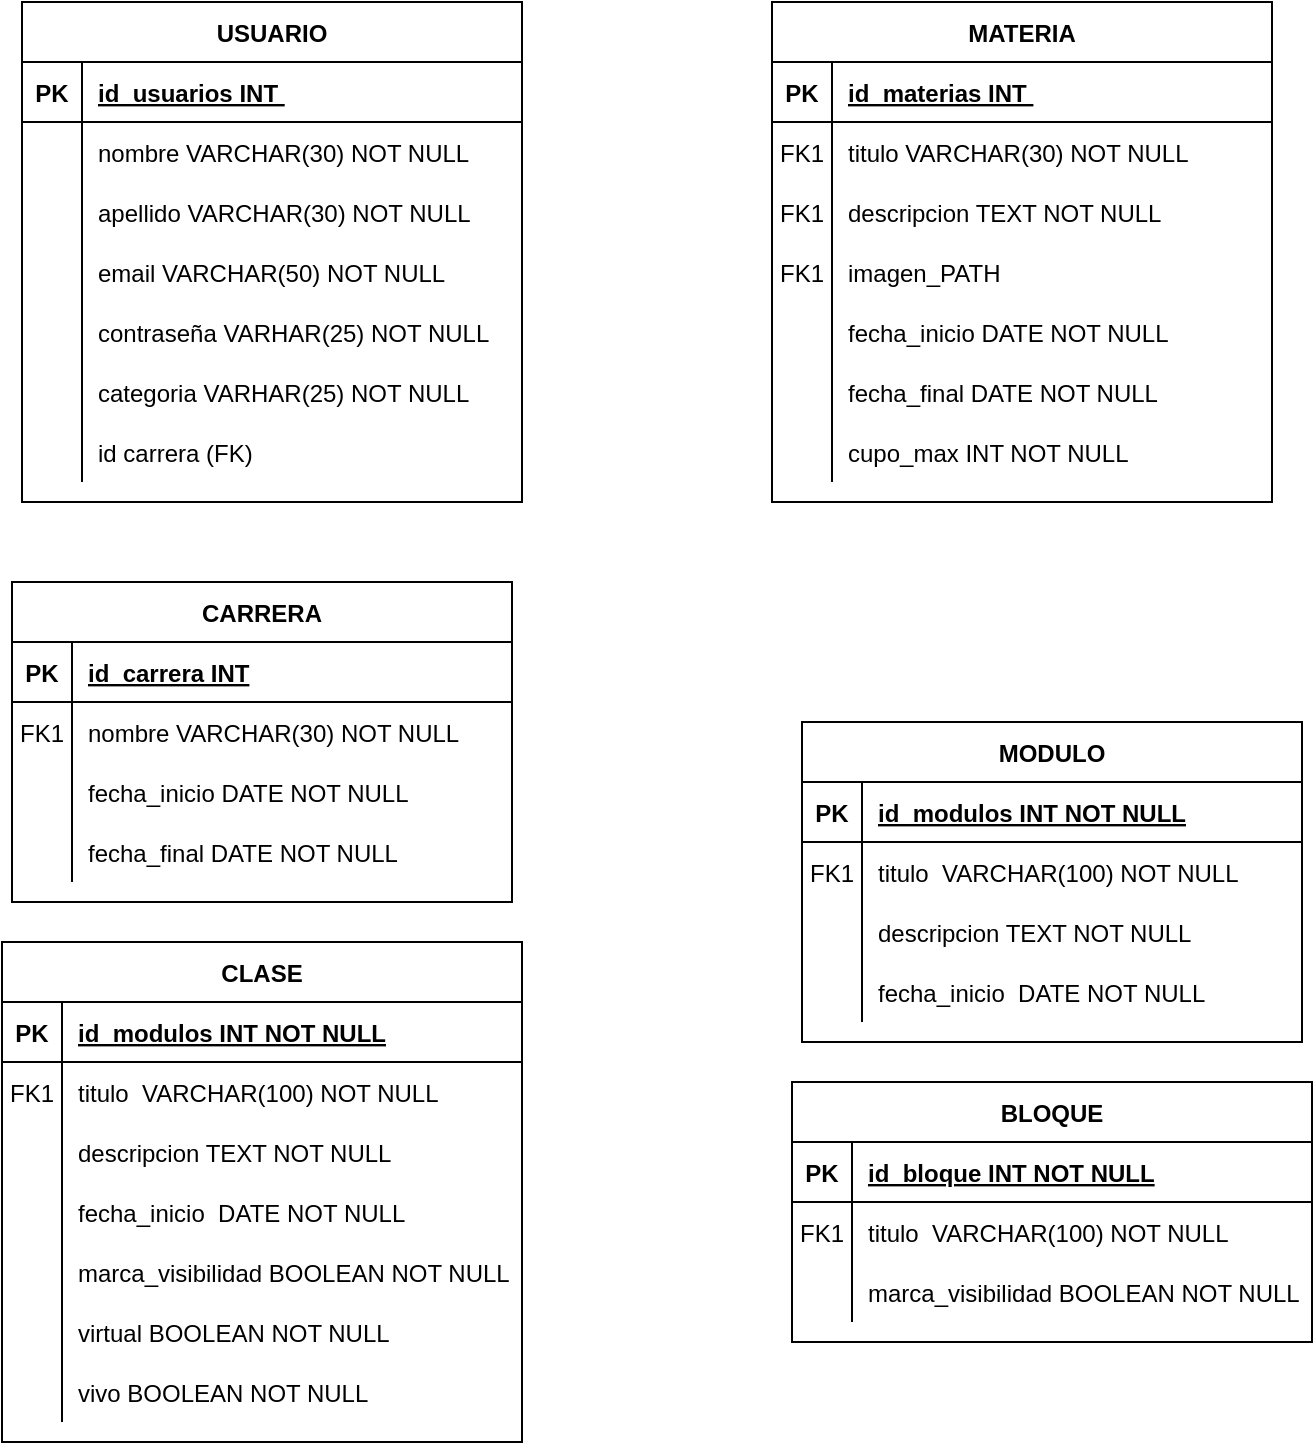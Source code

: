 <mxfile version="14.5.1" type="device"><diagram id="R2lEEEUBdFMjLlhIrx00" name="Page-1"><mxGraphModel dx="806" dy="507" grid="1" gridSize="10" guides="1" tooltips="1" connect="1" arrows="1" fold="1" page="1" pageScale="1" pageWidth="850" pageHeight="1100" math="0" shadow="0" extFonts="Permanent Marker^https://fonts.googleapis.com/css?family=Permanent+Marker"><root><mxCell id="0"/><mxCell id="1" parent="0"/><mxCell id="C-vyLk0tnHw3VtMMgP7b-2" value="MODULO" style="shape=table;startSize=30;container=1;collapsible=1;childLayout=tableLayout;fixedRows=1;rowLines=0;fontStyle=1;align=center;resizeLast=1;" parent="1" vertex="1"><mxGeometry x="440" y="400" width="250" height="160" as="geometry"/></mxCell><mxCell id="C-vyLk0tnHw3VtMMgP7b-3" value="" style="shape=partialRectangle;collapsible=0;dropTarget=0;pointerEvents=0;fillColor=none;points=[[0,0.5],[1,0.5]];portConstraint=eastwest;top=0;left=0;right=0;bottom=1;" parent="C-vyLk0tnHw3VtMMgP7b-2" vertex="1"><mxGeometry y="30" width="250" height="30" as="geometry"/></mxCell><mxCell id="C-vyLk0tnHw3VtMMgP7b-4" value="PK" style="shape=partialRectangle;overflow=hidden;connectable=0;fillColor=none;top=0;left=0;bottom=0;right=0;fontStyle=1;" parent="C-vyLk0tnHw3VtMMgP7b-3" vertex="1"><mxGeometry width="30" height="30" as="geometry"/></mxCell><mxCell id="C-vyLk0tnHw3VtMMgP7b-5" value="id_modulos INT NOT NULL " style="shape=partialRectangle;overflow=hidden;connectable=0;fillColor=none;top=0;left=0;bottom=0;right=0;align=left;spacingLeft=6;fontStyle=5;" parent="C-vyLk0tnHw3VtMMgP7b-3" vertex="1"><mxGeometry x="30" width="220" height="30" as="geometry"/></mxCell><mxCell id="C-vyLk0tnHw3VtMMgP7b-6" value="" style="shape=partialRectangle;collapsible=0;dropTarget=0;pointerEvents=0;fillColor=none;points=[[0,0.5],[1,0.5]];portConstraint=eastwest;top=0;left=0;right=0;bottom=0;" parent="C-vyLk0tnHw3VtMMgP7b-2" vertex="1"><mxGeometry y="60" width="250" height="30" as="geometry"/></mxCell><mxCell id="C-vyLk0tnHw3VtMMgP7b-7" value="FK1" style="shape=partialRectangle;overflow=hidden;connectable=0;fillColor=none;top=0;left=0;bottom=0;right=0;" parent="C-vyLk0tnHw3VtMMgP7b-6" vertex="1"><mxGeometry width="30" height="30" as="geometry"/></mxCell><mxCell id="C-vyLk0tnHw3VtMMgP7b-8" value="titulo  VARCHAR(100) NOT NULL" style="shape=partialRectangle;overflow=hidden;connectable=0;fillColor=none;top=0;left=0;bottom=0;right=0;align=left;spacingLeft=6;" parent="C-vyLk0tnHw3VtMMgP7b-6" vertex="1"><mxGeometry x="30" width="220" height="30" as="geometry"/></mxCell><mxCell id="C-vyLk0tnHw3VtMMgP7b-9" value="" style="shape=partialRectangle;collapsible=0;dropTarget=0;pointerEvents=0;fillColor=none;points=[[0,0.5],[1,0.5]];portConstraint=eastwest;top=0;left=0;right=0;bottom=0;" parent="C-vyLk0tnHw3VtMMgP7b-2" vertex="1"><mxGeometry y="90" width="250" height="30" as="geometry"/></mxCell><mxCell id="C-vyLk0tnHw3VtMMgP7b-10" value="" style="shape=partialRectangle;overflow=hidden;connectable=0;fillColor=none;top=0;left=0;bottom=0;right=0;" parent="C-vyLk0tnHw3VtMMgP7b-9" vertex="1"><mxGeometry width="30" height="30" as="geometry"/></mxCell><mxCell id="C-vyLk0tnHw3VtMMgP7b-11" value="descripcion TEXT NOT NULL" style="shape=partialRectangle;overflow=hidden;connectable=0;fillColor=none;top=0;left=0;bottom=0;right=0;align=left;spacingLeft=6;" parent="C-vyLk0tnHw3VtMMgP7b-9" vertex="1"><mxGeometry x="30" width="220" height="30" as="geometry"/></mxCell><mxCell id="mjkBz47Dr-Bawy5vCPTD-41" value="" style="shape=partialRectangle;collapsible=0;dropTarget=0;pointerEvents=0;fillColor=none;points=[[0,0.5],[1,0.5]];portConstraint=eastwest;top=0;left=0;right=0;bottom=0;" vertex="1" parent="C-vyLk0tnHw3VtMMgP7b-2"><mxGeometry y="120" width="250" height="30" as="geometry"/></mxCell><mxCell id="mjkBz47Dr-Bawy5vCPTD-42" value="" style="shape=partialRectangle;overflow=hidden;connectable=0;fillColor=none;top=0;left=0;bottom=0;right=0;" vertex="1" parent="mjkBz47Dr-Bawy5vCPTD-41"><mxGeometry width="30" height="30" as="geometry"/></mxCell><mxCell id="mjkBz47Dr-Bawy5vCPTD-43" value="fecha_inicio  DATE NOT NULL" style="shape=partialRectangle;overflow=hidden;connectable=0;fillColor=none;top=0;left=0;bottom=0;right=0;align=left;spacingLeft=6;" vertex="1" parent="mjkBz47Dr-Bawy5vCPTD-41"><mxGeometry x="30" width="220" height="30" as="geometry"/></mxCell><mxCell id="C-vyLk0tnHw3VtMMgP7b-13" value="CARRERA" style="shape=table;startSize=30;container=1;collapsible=1;childLayout=tableLayout;fixedRows=1;rowLines=0;fontStyle=1;align=center;resizeLast=1;" parent="1" vertex="1"><mxGeometry x="45" y="330" width="250" height="160" as="geometry"/></mxCell><mxCell id="C-vyLk0tnHw3VtMMgP7b-14" value="" style="shape=partialRectangle;collapsible=0;dropTarget=0;pointerEvents=0;fillColor=none;points=[[0,0.5],[1,0.5]];portConstraint=eastwest;top=0;left=0;right=0;bottom=1;" parent="C-vyLk0tnHw3VtMMgP7b-13" vertex="1"><mxGeometry y="30" width="250" height="30" as="geometry"/></mxCell><mxCell id="C-vyLk0tnHw3VtMMgP7b-15" value="PK" style="shape=partialRectangle;overflow=hidden;connectable=0;fillColor=none;top=0;left=0;bottom=0;right=0;fontStyle=1;" parent="C-vyLk0tnHw3VtMMgP7b-14" vertex="1"><mxGeometry width="30" height="30" as="geometry"/></mxCell><mxCell id="C-vyLk0tnHw3VtMMgP7b-16" value="id_carrera INT" style="shape=partialRectangle;overflow=hidden;connectable=0;fillColor=none;top=0;left=0;bottom=0;right=0;align=left;spacingLeft=6;fontStyle=5;" parent="C-vyLk0tnHw3VtMMgP7b-14" vertex="1"><mxGeometry x="30" width="220" height="30" as="geometry"/></mxCell><mxCell id="C-vyLk0tnHw3VtMMgP7b-17" value="" style="shape=partialRectangle;collapsible=0;dropTarget=0;pointerEvents=0;fillColor=none;points=[[0,0.5],[1,0.5]];portConstraint=eastwest;top=0;left=0;right=0;bottom=0;" parent="C-vyLk0tnHw3VtMMgP7b-13" vertex="1"><mxGeometry y="60" width="250" height="30" as="geometry"/></mxCell><mxCell id="C-vyLk0tnHw3VtMMgP7b-18" value="FK1" style="shape=partialRectangle;overflow=hidden;connectable=0;fillColor=none;top=0;left=0;bottom=0;right=0;" parent="C-vyLk0tnHw3VtMMgP7b-17" vertex="1"><mxGeometry width="30" height="30" as="geometry"/></mxCell><mxCell id="C-vyLk0tnHw3VtMMgP7b-19" value="nombre VARCHAR(30) NOT NULL" style="shape=partialRectangle;overflow=hidden;connectable=0;fillColor=none;top=0;left=0;bottom=0;right=0;align=left;spacingLeft=6;" parent="C-vyLk0tnHw3VtMMgP7b-17" vertex="1"><mxGeometry x="30" width="220" height="30" as="geometry"/></mxCell><mxCell id="mjkBz47Dr-Bawy5vCPTD-13" value="" style="shape=partialRectangle;collapsible=0;dropTarget=0;pointerEvents=0;fillColor=none;points=[[0,0.5],[1,0.5]];portConstraint=eastwest;top=0;left=0;right=0;bottom=0;" vertex="1" parent="C-vyLk0tnHw3VtMMgP7b-13"><mxGeometry y="90" width="250" height="30" as="geometry"/></mxCell><mxCell id="mjkBz47Dr-Bawy5vCPTD-14" value="" style="shape=partialRectangle;overflow=hidden;connectable=0;fillColor=none;top=0;left=0;bottom=0;right=0;" vertex="1" parent="mjkBz47Dr-Bawy5vCPTD-13"><mxGeometry width="30" height="30" as="geometry"/></mxCell><mxCell id="mjkBz47Dr-Bawy5vCPTD-15" value="fecha_inicio DATE NOT NULL" style="shape=partialRectangle;overflow=hidden;connectable=0;fillColor=none;top=0;left=0;bottom=0;right=0;align=left;spacingLeft=6;" vertex="1" parent="mjkBz47Dr-Bawy5vCPTD-13"><mxGeometry x="30" width="220" height="30" as="geometry"/></mxCell><mxCell id="C-vyLk0tnHw3VtMMgP7b-20" value="" style="shape=partialRectangle;collapsible=0;dropTarget=0;pointerEvents=0;fillColor=none;points=[[0,0.5],[1,0.5]];portConstraint=eastwest;top=0;left=0;right=0;bottom=0;" parent="C-vyLk0tnHw3VtMMgP7b-13" vertex="1"><mxGeometry y="120" width="250" height="30" as="geometry"/></mxCell><mxCell id="C-vyLk0tnHw3VtMMgP7b-21" value="" style="shape=partialRectangle;overflow=hidden;connectable=0;fillColor=none;top=0;left=0;bottom=0;right=0;" parent="C-vyLk0tnHw3VtMMgP7b-20" vertex="1"><mxGeometry width="30" height="30" as="geometry"/></mxCell><mxCell id="C-vyLk0tnHw3VtMMgP7b-22" value="fecha_final DATE NOT NULL" style="shape=partialRectangle;overflow=hidden;connectable=0;fillColor=none;top=0;left=0;bottom=0;right=0;align=left;spacingLeft=6;" parent="C-vyLk0tnHw3VtMMgP7b-20" vertex="1"><mxGeometry x="30" width="220" height="30" as="geometry"/></mxCell><mxCell id="C-vyLk0tnHw3VtMMgP7b-23" value="USUARIO" style="shape=table;startSize=30;container=1;collapsible=1;childLayout=tableLayout;fixedRows=1;rowLines=0;fontStyle=1;align=center;resizeLast=1;" parent="1" vertex="1"><mxGeometry x="50" y="40" width="250" height="250" as="geometry"/></mxCell><mxCell id="C-vyLk0tnHw3VtMMgP7b-24" value="" style="shape=partialRectangle;collapsible=0;dropTarget=0;pointerEvents=0;fillColor=none;points=[[0,0.5],[1,0.5]];portConstraint=eastwest;top=0;left=0;right=0;bottom=1;" parent="C-vyLk0tnHw3VtMMgP7b-23" vertex="1"><mxGeometry y="30" width="250" height="30" as="geometry"/></mxCell><mxCell id="C-vyLk0tnHw3VtMMgP7b-25" value="PK" style="shape=partialRectangle;overflow=hidden;connectable=0;fillColor=none;top=0;left=0;bottom=0;right=0;fontStyle=1;" parent="C-vyLk0tnHw3VtMMgP7b-24" vertex="1"><mxGeometry width="30" height="30" as="geometry"/></mxCell><mxCell id="C-vyLk0tnHw3VtMMgP7b-26" value="id_usuarios INT " style="shape=partialRectangle;overflow=hidden;connectable=0;fillColor=none;top=0;left=0;bottom=0;right=0;align=left;spacingLeft=6;fontStyle=5;" parent="C-vyLk0tnHw3VtMMgP7b-24" vertex="1"><mxGeometry x="30" width="220" height="30" as="geometry"/></mxCell><mxCell id="mjkBz47Dr-Bawy5vCPTD-1" value="" style="shape=partialRectangle;collapsible=0;dropTarget=0;pointerEvents=0;fillColor=none;points=[[0,0.5],[1,0.5]];portConstraint=eastwest;top=0;left=0;right=0;bottom=0;" vertex="1" parent="C-vyLk0tnHw3VtMMgP7b-23"><mxGeometry y="60" width="250" height="30" as="geometry"/></mxCell><mxCell id="mjkBz47Dr-Bawy5vCPTD-2" value="" style="shape=partialRectangle;overflow=hidden;connectable=0;fillColor=none;top=0;left=0;bottom=0;right=0;" vertex="1" parent="mjkBz47Dr-Bawy5vCPTD-1"><mxGeometry width="30" height="30" as="geometry"/></mxCell><mxCell id="mjkBz47Dr-Bawy5vCPTD-3" value="nombre VARCHAR(30) NOT NULL" style="shape=partialRectangle;overflow=hidden;connectable=0;fillColor=none;top=0;left=0;bottom=0;right=0;align=left;spacingLeft=6;" vertex="1" parent="mjkBz47Dr-Bawy5vCPTD-1"><mxGeometry x="30" width="220" height="30" as="geometry"/></mxCell><mxCell id="mjkBz47Dr-Bawy5vCPTD-4" value="" style="shape=partialRectangle;collapsible=0;dropTarget=0;pointerEvents=0;fillColor=none;points=[[0,0.5],[1,0.5]];portConstraint=eastwest;top=0;left=0;right=0;bottom=0;" vertex="1" parent="C-vyLk0tnHw3VtMMgP7b-23"><mxGeometry y="90" width="250" height="30" as="geometry"/></mxCell><mxCell id="mjkBz47Dr-Bawy5vCPTD-5" value="" style="shape=partialRectangle;overflow=hidden;connectable=0;fillColor=none;top=0;left=0;bottom=0;right=0;" vertex="1" parent="mjkBz47Dr-Bawy5vCPTD-4"><mxGeometry width="30" height="30" as="geometry"/></mxCell><mxCell id="mjkBz47Dr-Bawy5vCPTD-6" value="apellido VARCHAR(30) NOT NULL" style="shape=partialRectangle;overflow=hidden;connectable=0;fillColor=none;top=0;left=0;bottom=0;right=0;align=left;spacingLeft=6;" vertex="1" parent="mjkBz47Dr-Bawy5vCPTD-4"><mxGeometry x="30" width="220" height="30" as="geometry"/></mxCell><mxCell id="mjkBz47Dr-Bawy5vCPTD-7" value="" style="shape=partialRectangle;collapsible=0;dropTarget=0;pointerEvents=0;fillColor=none;points=[[0,0.5],[1,0.5]];portConstraint=eastwest;top=0;left=0;right=0;bottom=0;" vertex="1" parent="C-vyLk0tnHw3VtMMgP7b-23"><mxGeometry y="120" width="250" height="30" as="geometry"/></mxCell><mxCell id="mjkBz47Dr-Bawy5vCPTD-8" value="" style="shape=partialRectangle;overflow=hidden;connectable=0;fillColor=none;top=0;left=0;bottom=0;right=0;" vertex="1" parent="mjkBz47Dr-Bawy5vCPTD-7"><mxGeometry width="30" height="30" as="geometry"/></mxCell><mxCell id="mjkBz47Dr-Bawy5vCPTD-9" value="email VARCHAR(50) NOT NULL" style="shape=partialRectangle;overflow=hidden;connectable=0;fillColor=none;top=0;left=0;bottom=0;right=0;align=left;spacingLeft=6;" vertex="1" parent="mjkBz47Dr-Bawy5vCPTD-7"><mxGeometry x="30" width="220" height="30" as="geometry"/></mxCell><mxCell id="mjkBz47Dr-Bawy5vCPTD-10" value="" style="shape=partialRectangle;collapsible=0;dropTarget=0;pointerEvents=0;fillColor=none;points=[[0,0.5],[1,0.5]];portConstraint=eastwest;top=0;left=0;right=0;bottom=0;" vertex="1" parent="C-vyLk0tnHw3VtMMgP7b-23"><mxGeometry y="150" width="250" height="30" as="geometry"/></mxCell><mxCell id="mjkBz47Dr-Bawy5vCPTD-11" value="" style="shape=partialRectangle;overflow=hidden;connectable=0;fillColor=none;top=0;left=0;bottom=0;right=0;" vertex="1" parent="mjkBz47Dr-Bawy5vCPTD-10"><mxGeometry width="30" height="30" as="geometry"/></mxCell><mxCell id="mjkBz47Dr-Bawy5vCPTD-12" value="contraseña VARHAR(25) NOT NULL" style="shape=partialRectangle;overflow=hidden;connectable=0;fillColor=none;top=0;left=0;bottom=0;right=0;align=left;spacingLeft=6;" vertex="1" parent="mjkBz47Dr-Bawy5vCPTD-10"><mxGeometry x="30" width="220" height="30" as="geometry"/></mxCell><mxCell id="C-vyLk0tnHw3VtMMgP7b-27" value="" style="shape=partialRectangle;collapsible=0;dropTarget=0;pointerEvents=0;fillColor=none;points=[[0,0.5],[1,0.5]];portConstraint=eastwest;top=0;left=0;right=0;bottom=0;" parent="C-vyLk0tnHw3VtMMgP7b-23" vertex="1"><mxGeometry y="180" width="250" height="30" as="geometry"/></mxCell><mxCell id="C-vyLk0tnHw3VtMMgP7b-28" value="" style="shape=partialRectangle;overflow=hidden;connectable=0;fillColor=none;top=0;left=0;bottom=0;right=0;" parent="C-vyLk0tnHw3VtMMgP7b-27" vertex="1"><mxGeometry width="30" height="30" as="geometry"/></mxCell><mxCell id="C-vyLk0tnHw3VtMMgP7b-29" value="categoria VARHAR(25) NOT NULL" style="shape=partialRectangle;overflow=hidden;connectable=0;fillColor=none;top=0;left=0;bottom=0;right=0;align=left;spacingLeft=6;" parent="C-vyLk0tnHw3VtMMgP7b-27" vertex="1"><mxGeometry x="30" width="220" height="30" as="geometry"/></mxCell><mxCell id="mjkBz47Dr-Bawy5vCPTD-98" value="" style="shape=partialRectangle;collapsible=0;dropTarget=0;pointerEvents=0;fillColor=none;points=[[0,0.5],[1,0.5]];portConstraint=eastwest;top=0;left=0;right=0;bottom=0;" vertex="1" parent="C-vyLk0tnHw3VtMMgP7b-23"><mxGeometry y="210" width="250" height="30" as="geometry"/></mxCell><mxCell id="mjkBz47Dr-Bawy5vCPTD-99" value="" style="shape=partialRectangle;overflow=hidden;connectable=0;fillColor=none;top=0;left=0;bottom=0;right=0;" vertex="1" parent="mjkBz47Dr-Bawy5vCPTD-98"><mxGeometry width="30" height="30" as="geometry"/></mxCell><mxCell id="mjkBz47Dr-Bawy5vCPTD-100" value="id carrera (FK)" style="shape=partialRectangle;overflow=hidden;connectable=0;fillColor=none;top=0;left=0;bottom=0;right=0;align=left;spacingLeft=6;" vertex="1" parent="mjkBz47Dr-Bawy5vCPTD-98"><mxGeometry x="30" width="220" height="30" as="geometry"/></mxCell><mxCell id="mjkBz47Dr-Bawy5vCPTD-19" value="MATERIA" style="shape=table;startSize=30;container=1;collapsible=1;childLayout=tableLayout;fixedRows=1;rowLines=0;fontStyle=1;align=center;resizeLast=1;" vertex="1" parent="1"><mxGeometry x="425" y="40" width="250" height="250" as="geometry"/></mxCell><mxCell id="mjkBz47Dr-Bawy5vCPTD-20" value="" style="shape=partialRectangle;collapsible=0;dropTarget=0;pointerEvents=0;fillColor=none;points=[[0,0.5],[1,0.5]];portConstraint=eastwest;top=0;left=0;right=0;bottom=1;" vertex="1" parent="mjkBz47Dr-Bawy5vCPTD-19"><mxGeometry y="30" width="250" height="30" as="geometry"/></mxCell><mxCell id="mjkBz47Dr-Bawy5vCPTD-21" value="PK" style="shape=partialRectangle;overflow=hidden;connectable=0;fillColor=none;top=0;left=0;bottom=0;right=0;fontStyle=1;" vertex="1" parent="mjkBz47Dr-Bawy5vCPTD-20"><mxGeometry width="30" height="30" as="geometry"/></mxCell><mxCell id="mjkBz47Dr-Bawy5vCPTD-22" value="id_materias INT " style="shape=partialRectangle;overflow=hidden;connectable=0;fillColor=none;top=0;left=0;bottom=0;right=0;align=left;spacingLeft=6;fontStyle=5;" vertex="1" parent="mjkBz47Dr-Bawy5vCPTD-20"><mxGeometry x="30" width="220" height="30" as="geometry"/></mxCell><mxCell id="mjkBz47Dr-Bawy5vCPTD-23" value="" style="shape=partialRectangle;collapsible=0;dropTarget=0;pointerEvents=0;fillColor=none;points=[[0,0.5],[1,0.5]];portConstraint=eastwest;top=0;left=0;right=0;bottom=0;" vertex="1" parent="mjkBz47Dr-Bawy5vCPTD-19"><mxGeometry y="60" width="250" height="30" as="geometry"/></mxCell><mxCell id="mjkBz47Dr-Bawy5vCPTD-24" value="FK1" style="shape=partialRectangle;overflow=hidden;connectable=0;fillColor=none;top=0;left=0;bottom=0;right=0;" vertex="1" parent="mjkBz47Dr-Bawy5vCPTD-23"><mxGeometry width="30" height="30" as="geometry"/></mxCell><mxCell id="mjkBz47Dr-Bawy5vCPTD-25" value="titulo VARCHAR(30) NOT NULL" style="shape=partialRectangle;overflow=hidden;connectable=0;fillColor=none;top=0;left=0;bottom=0;right=0;align=left;spacingLeft=6;" vertex="1" parent="mjkBz47Dr-Bawy5vCPTD-23"><mxGeometry x="30" width="220" height="30" as="geometry"/></mxCell><mxCell id="mjkBz47Dr-Bawy5vCPTD-32" value="" style="shape=partialRectangle;collapsible=0;dropTarget=0;pointerEvents=0;fillColor=none;points=[[0,0.5],[1,0.5]];portConstraint=eastwest;top=0;left=0;right=0;bottom=0;" vertex="1" parent="mjkBz47Dr-Bawy5vCPTD-19"><mxGeometry y="90" width="250" height="30" as="geometry"/></mxCell><mxCell id="mjkBz47Dr-Bawy5vCPTD-33" value="FK1" style="shape=partialRectangle;overflow=hidden;connectable=0;fillColor=none;top=0;left=0;bottom=0;right=0;" vertex="1" parent="mjkBz47Dr-Bawy5vCPTD-32"><mxGeometry width="30" height="30" as="geometry"/></mxCell><mxCell id="mjkBz47Dr-Bawy5vCPTD-34" value="descripcion TEXT NOT NULL" style="shape=partialRectangle;overflow=hidden;connectable=0;fillColor=none;top=0;left=0;bottom=0;right=0;align=left;spacingLeft=6;" vertex="1" parent="mjkBz47Dr-Bawy5vCPTD-32"><mxGeometry x="30" width="220" height="30" as="geometry"/></mxCell><mxCell id="mjkBz47Dr-Bawy5vCPTD-35" value="" style="shape=partialRectangle;collapsible=0;dropTarget=0;pointerEvents=0;fillColor=none;points=[[0,0.5],[1,0.5]];portConstraint=eastwest;top=0;left=0;right=0;bottom=0;" vertex="1" parent="mjkBz47Dr-Bawy5vCPTD-19"><mxGeometry y="120" width="250" height="30" as="geometry"/></mxCell><mxCell id="mjkBz47Dr-Bawy5vCPTD-36" value="FK1" style="shape=partialRectangle;overflow=hidden;connectable=0;fillColor=none;top=0;left=0;bottom=0;right=0;" vertex="1" parent="mjkBz47Dr-Bawy5vCPTD-35"><mxGeometry width="30" height="30" as="geometry"/></mxCell><mxCell id="mjkBz47Dr-Bawy5vCPTD-37" value="imagen_PATH" style="shape=partialRectangle;overflow=hidden;connectable=0;fillColor=none;top=0;left=0;bottom=0;right=0;align=left;spacingLeft=6;" vertex="1" parent="mjkBz47Dr-Bawy5vCPTD-35"><mxGeometry x="30" width="220" height="30" as="geometry"/></mxCell><mxCell id="mjkBz47Dr-Bawy5vCPTD-26" value="" style="shape=partialRectangle;collapsible=0;dropTarget=0;pointerEvents=0;fillColor=none;points=[[0,0.5],[1,0.5]];portConstraint=eastwest;top=0;left=0;right=0;bottom=0;" vertex="1" parent="mjkBz47Dr-Bawy5vCPTD-19"><mxGeometry y="150" width="250" height="30" as="geometry"/></mxCell><mxCell id="mjkBz47Dr-Bawy5vCPTD-27" value="" style="shape=partialRectangle;overflow=hidden;connectable=0;fillColor=none;top=0;left=0;bottom=0;right=0;" vertex="1" parent="mjkBz47Dr-Bawy5vCPTD-26"><mxGeometry width="30" height="30" as="geometry"/></mxCell><mxCell id="mjkBz47Dr-Bawy5vCPTD-28" value="fecha_inicio DATE NOT NULL" style="shape=partialRectangle;overflow=hidden;connectable=0;fillColor=none;top=0;left=0;bottom=0;right=0;align=left;spacingLeft=6;" vertex="1" parent="mjkBz47Dr-Bawy5vCPTD-26"><mxGeometry x="30" width="220" height="30" as="geometry"/></mxCell><mxCell id="mjkBz47Dr-Bawy5vCPTD-29" value="" style="shape=partialRectangle;collapsible=0;dropTarget=0;pointerEvents=0;fillColor=none;points=[[0,0.5],[1,0.5]];portConstraint=eastwest;top=0;left=0;right=0;bottom=0;" vertex="1" parent="mjkBz47Dr-Bawy5vCPTD-19"><mxGeometry y="180" width="250" height="30" as="geometry"/></mxCell><mxCell id="mjkBz47Dr-Bawy5vCPTD-30" value="" style="shape=partialRectangle;overflow=hidden;connectable=0;fillColor=none;top=0;left=0;bottom=0;right=0;" vertex="1" parent="mjkBz47Dr-Bawy5vCPTD-29"><mxGeometry width="30" height="30" as="geometry"/></mxCell><mxCell id="mjkBz47Dr-Bawy5vCPTD-31" value="fecha_final DATE NOT NULL" style="shape=partialRectangle;overflow=hidden;connectable=0;fillColor=none;top=0;left=0;bottom=0;right=0;align=left;spacingLeft=6;" vertex="1" parent="mjkBz47Dr-Bawy5vCPTD-29"><mxGeometry x="30" width="220" height="30" as="geometry"/></mxCell><mxCell id="mjkBz47Dr-Bawy5vCPTD-38" value="" style="shape=partialRectangle;collapsible=0;dropTarget=0;pointerEvents=0;fillColor=none;points=[[0,0.5],[1,0.5]];portConstraint=eastwest;top=0;left=0;right=0;bottom=0;" vertex="1" parent="mjkBz47Dr-Bawy5vCPTD-19"><mxGeometry y="210" width="250" height="30" as="geometry"/></mxCell><mxCell id="mjkBz47Dr-Bawy5vCPTD-39" value="" style="shape=partialRectangle;overflow=hidden;connectable=0;fillColor=none;top=0;left=0;bottom=0;right=0;" vertex="1" parent="mjkBz47Dr-Bawy5vCPTD-38"><mxGeometry width="30" height="30" as="geometry"/></mxCell><mxCell id="mjkBz47Dr-Bawy5vCPTD-40" value="cupo_max INT NOT NULL" style="shape=partialRectangle;overflow=hidden;connectable=0;fillColor=none;top=0;left=0;bottom=0;right=0;align=left;spacingLeft=6;" vertex="1" parent="mjkBz47Dr-Bawy5vCPTD-38"><mxGeometry x="30" width="220" height="30" as="geometry"/></mxCell><mxCell id="mjkBz47Dr-Bawy5vCPTD-44" value="CLASE" style="shape=table;startSize=30;container=1;collapsible=1;childLayout=tableLayout;fixedRows=1;rowLines=0;fontStyle=1;align=center;resizeLast=1;" vertex="1" parent="1"><mxGeometry x="40" y="510" width="260" height="250" as="geometry"/></mxCell><mxCell id="mjkBz47Dr-Bawy5vCPTD-45" value="" style="shape=partialRectangle;collapsible=0;dropTarget=0;pointerEvents=0;fillColor=none;points=[[0,0.5],[1,0.5]];portConstraint=eastwest;top=0;left=0;right=0;bottom=1;" vertex="1" parent="mjkBz47Dr-Bawy5vCPTD-44"><mxGeometry y="30" width="260" height="30" as="geometry"/></mxCell><mxCell id="mjkBz47Dr-Bawy5vCPTD-46" value="PK" style="shape=partialRectangle;overflow=hidden;connectable=0;fillColor=none;top=0;left=0;bottom=0;right=0;fontStyle=1;" vertex="1" parent="mjkBz47Dr-Bawy5vCPTD-45"><mxGeometry width="30" height="30" as="geometry"/></mxCell><mxCell id="mjkBz47Dr-Bawy5vCPTD-47" value="id_modulos INT NOT NULL " style="shape=partialRectangle;overflow=hidden;connectable=0;fillColor=none;top=0;left=0;bottom=0;right=0;align=left;spacingLeft=6;fontStyle=5;" vertex="1" parent="mjkBz47Dr-Bawy5vCPTD-45"><mxGeometry x="30" width="230" height="30" as="geometry"/></mxCell><mxCell id="mjkBz47Dr-Bawy5vCPTD-48" value="" style="shape=partialRectangle;collapsible=0;dropTarget=0;pointerEvents=0;fillColor=none;points=[[0,0.5],[1,0.5]];portConstraint=eastwest;top=0;left=0;right=0;bottom=0;" vertex="1" parent="mjkBz47Dr-Bawy5vCPTD-44"><mxGeometry y="60" width="260" height="30" as="geometry"/></mxCell><mxCell id="mjkBz47Dr-Bawy5vCPTD-49" value="FK1" style="shape=partialRectangle;overflow=hidden;connectable=0;fillColor=none;top=0;left=0;bottom=0;right=0;" vertex="1" parent="mjkBz47Dr-Bawy5vCPTD-48"><mxGeometry width="30" height="30" as="geometry"/></mxCell><mxCell id="mjkBz47Dr-Bawy5vCPTD-50" value="titulo  VARCHAR(100) NOT NULL" style="shape=partialRectangle;overflow=hidden;connectable=0;fillColor=none;top=0;left=0;bottom=0;right=0;align=left;spacingLeft=6;" vertex="1" parent="mjkBz47Dr-Bawy5vCPTD-48"><mxGeometry x="30" width="230" height="30" as="geometry"/></mxCell><mxCell id="mjkBz47Dr-Bawy5vCPTD-51" value="" style="shape=partialRectangle;collapsible=0;dropTarget=0;pointerEvents=0;fillColor=none;points=[[0,0.5],[1,0.5]];portConstraint=eastwest;top=0;left=0;right=0;bottom=0;" vertex="1" parent="mjkBz47Dr-Bawy5vCPTD-44"><mxGeometry y="90" width="260" height="30" as="geometry"/></mxCell><mxCell id="mjkBz47Dr-Bawy5vCPTD-52" value="" style="shape=partialRectangle;overflow=hidden;connectable=0;fillColor=none;top=0;left=0;bottom=0;right=0;" vertex="1" parent="mjkBz47Dr-Bawy5vCPTD-51"><mxGeometry width="30" height="30" as="geometry"/></mxCell><mxCell id="mjkBz47Dr-Bawy5vCPTD-53" value="descripcion TEXT NOT NULL" style="shape=partialRectangle;overflow=hidden;connectable=0;fillColor=none;top=0;left=0;bottom=0;right=0;align=left;spacingLeft=6;" vertex="1" parent="mjkBz47Dr-Bawy5vCPTD-51"><mxGeometry x="30" width="230" height="30" as="geometry"/></mxCell><mxCell id="mjkBz47Dr-Bawy5vCPTD-70" value="" style="shape=partialRectangle;collapsible=0;dropTarget=0;pointerEvents=0;fillColor=none;points=[[0,0.5],[1,0.5]];portConstraint=eastwest;top=0;left=0;right=0;bottom=0;" vertex="1" parent="mjkBz47Dr-Bawy5vCPTD-44"><mxGeometry y="120" width="260" height="30" as="geometry"/></mxCell><mxCell id="mjkBz47Dr-Bawy5vCPTD-71" value="" style="shape=partialRectangle;overflow=hidden;connectable=0;fillColor=none;top=0;left=0;bottom=0;right=0;" vertex="1" parent="mjkBz47Dr-Bawy5vCPTD-70"><mxGeometry width="30" height="30" as="geometry"/></mxCell><mxCell id="mjkBz47Dr-Bawy5vCPTD-72" value="fecha_inicio  DATE NOT NULL" style="shape=partialRectangle;overflow=hidden;connectable=0;fillColor=none;top=0;left=0;bottom=0;right=0;align=left;spacingLeft=6;" vertex="1" parent="mjkBz47Dr-Bawy5vCPTD-70"><mxGeometry x="30" width="230" height="30" as="geometry"/></mxCell><mxCell id="mjkBz47Dr-Bawy5vCPTD-54" value="" style="shape=partialRectangle;collapsible=0;dropTarget=0;pointerEvents=0;fillColor=none;points=[[0,0.5],[1,0.5]];portConstraint=eastwest;top=0;left=0;right=0;bottom=0;" vertex="1" parent="mjkBz47Dr-Bawy5vCPTD-44"><mxGeometry y="150" width="260" height="30" as="geometry"/></mxCell><mxCell id="mjkBz47Dr-Bawy5vCPTD-55" value="" style="shape=partialRectangle;overflow=hidden;connectable=0;fillColor=none;top=0;left=0;bottom=0;right=0;" vertex="1" parent="mjkBz47Dr-Bawy5vCPTD-54"><mxGeometry width="30" height="30" as="geometry"/></mxCell><mxCell id="mjkBz47Dr-Bawy5vCPTD-56" value="marca_visibilidad BOOLEAN NOT NULL" style="shape=partialRectangle;overflow=hidden;connectable=0;fillColor=none;top=0;left=0;bottom=0;right=0;align=left;spacingLeft=6;" vertex="1" parent="mjkBz47Dr-Bawy5vCPTD-54"><mxGeometry x="30" width="230" height="30" as="geometry"/></mxCell><mxCell id="mjkBz47Dr-Bawy5vCPTD-90" value="" style="shape=partialRectangle;collapsible=0;dropTarget=0;pointerEvents=0;fillColor=none;points=[[0,0.5],[1,0.5]];portConstraint=eastwest;top=0;left=0;right=0;bottom=0;" vertex="1" parent="mjkBz47Dr-Bawy5vCPTD-44"><mxGeometry y="180" width="260" height="30" as="geometry"/></mxCell><mxCell id="mjkBz47Dr-Bawy5vCPTD-91" value="" style="shape=partialRectangle;overflow=hidden;connectable=0;fillColor=none;top=0;left=0;bottom=0;right=0;" vertex="1" parent="mjkBz47Dr-Bawy5vCPTD-90"><mxGeometry width="30" height="30" as="geometry"/></mxCell><mxCell id="mjkBz47Dr-Bawy5vCPTD-92" value="virtual BOOLEAN NOT NULL" style="shape=partialRectangle;overflow=hidden;connectable=0;fillColor=none;top=0;left=0;bottom=0;right=0;align=left;spacingLeft=6;" vertex="1" parent="mjkBz47Dr-Bawy5vCPTD-90"><mxGeometry x="30" width="230" height="30" as="geometry"/></mxCell><mxCell id="mjkBz47Dr-Bawy5vCPTD-93" value="" style="shape=partialRectangle;collapsible=0;dropTarget=0;pointerEvents=0;fillColor=none;points=[[0,0.5],[1,0.5]];portConstraint=eastwest;top=0;left=0;right=0;bottom=0;" vertex="1" parent="mjkBz47Dr-Bawy5vCPTD-44"><mxGeometry y="210" width="260" height="30" as="geometry"/></mxCell><mxCell id="mjkBz47Dr-Bawy5vCPTD-94" value="" style="shape=partialRectangle;overflow=hidden;connectable=0;fillColor=none;top=0;left=0;bottom=0;right=0;" vertex="1" parent="mjkBz47Dr-Bawy5vCPTD-93"><mxGeometry width="30" height="30" as="geometry"/></mxCell><mxCell id="mjkBz47Dr-Bawy5vCPTD-95" value="vivo BOOLEAN NOT NULL" style="shape=partialRectangle;overflow=hidden;connectable=0;fillColor=none;top=0;left=0;bottom=0;right=0;align=left;spacingLeft=6;" vertex="1" parent="mjkBz47Dr-Bawy5vCPTD-93"><mxGeometry x="30" width="230" height="30" as="geometry"/></mxCell><mxCell id="mjkBz47Dr-Bawy5vCPTD-73" value="BLOQUE" style="shape=table;startSize=30;container=1;collapsible=1;childLayout=tableLayout;fixedRows=1;rowLines=0;fontStyle=1;align=center;resizeLast=1;" vertex="1" parent="1"><mxGeometry x="435" y="580" width="260" height="130" as="geometry"/></mxCell><mxCell id="mjkBz47Dr-Bawy5vCPTD-74" value="" style="shape=partialRectangle;collapsible=0;dropTarget=0;pointerEvents=0;fillColor=none;points=[[0,0.5],[1,0.5]];portConstraint=eastwest;top=0;left=0;right=0;bottom=1;" vertex="1" parent="mjkBz47Dr-Bawy5vCPTD-73"><mxGeometry y="30" width="260" height="30" as="geometry"/></mxCell><mxCell id="mjkBz47Dr-Bawy5vCPTD-75" value="PK" style="shape=partialRectangle;overflow=hidden;connectable=0;fillColor=none;top=0;left=0;bottom=0;right=0;fontStyle=1;" vertex="1" parent="mjkBz47Dr-Bawy5vCPTD-74"><mxGeometry width="30" height="30" as="geometry"/></mxCell><mxCell id="mjkBz47Dr-Bawy5vCPTD-76" value="id_bloque INT NOT NULL" style="shape=partialRectangle;overflow=hidden;connectable=0;fillColor=none;top=0;left=0;bottom=0;right=0;align=left;spacingLeft=6;fontStyle=5;" vertex="1" parent="mjkBz47Dr-Bawy5vCPTD-74"><mxGeometry x="30" width="230" height="30" as="geometry"/></mxCell><mxCell id="mjkBz47Dr-Bawy5vCPTD-77" value="" style="shape=partialRectangle;collapsible=0;dropTarget=0;pointerEvents=0;fillColor=none;points=[[0,0.5],[1,0.5]];portConstraint=eastwest;top=0;left=0;right=0;bottom=0;" vertex="1" parent="mjkBz47Dr-Bawy5vCPTD-73"><mxGeometry y="60" width="260" height="30" as="geometry"/></mxCell><mxCell id="mjkBz47Dr-Bawy5vCPTD-78" value="FK1" style="shape=partialRectangle;overflow=hidden;connectable=0;fillColor=none;top=0;left=0;bottom=0;right=0;" vertex="1" parent="mjkBz47Dr-Bawy5vCPTD-77"><mxGeometry width="30" height="30" as="geometry"/></mxCell><mxCell id="mjkBz47Dr-Bawy5vCPTD-79" value="titulo  VARCHAR(100) NOT NULL" style="shape=partialRectangle;overflow=hidden;connectable=0;fillColor=none;top=0;left=0;bottom=0;right=0;align=left;spacingLeft=6;" vertex="1" parent="mjkBz47Dr-Bawy5vCPTD-77"><mxGeometry x="30" width="230" height="30" as="geometry"/></mxCell><mxCell id="mjkBz47Dr-Bawy5vCPTD-80" value="" style="shape=partialRectangle;collapsible=0;dropTarget=0;pointerEvents=0;fillColor=none;points=[[0,0.5],[1,0.5]];portConstraint=eastwest;top=0;left=0;right=0;bottom=0;" vertex="1" parent="mjkBz47Dr-Bawy5vCPTD-73"><mxGeometry y="90" width="260" height="30" as="geometry"/></mxCell><mxCell id="mjkBz47Dr-Bawy5vCPTD-81" value="" style="shape=partialRectangle;overflow=hidden;connectable=0;fillColor=none;top=0;left=0;bottom=0;right=0;" vertex="1" parent="mjkBz47Dr-Bawy5vCPTD-80"><mxGeometry width="30" height="30" as="geometry"/></mxCell><mxCell id="mjkBz47Dr-Bawy5vCPTD-82" value="marca_visibilidad BOOLEAN NOT NULL" style="shape=partialRectangle;overflow=hidden;connectable=0;fillColor=none;top=0;left=0;bottom=0;right=0;align=left;spacingLeft=6;" vertex="1" parent="mjkBz47Dr-Bawy5vCPTD-80"><mxGeometry x="30" width="230" height="30" as="geometry"/></mxCell></root></mxGraphModel></diagram></mxfile>